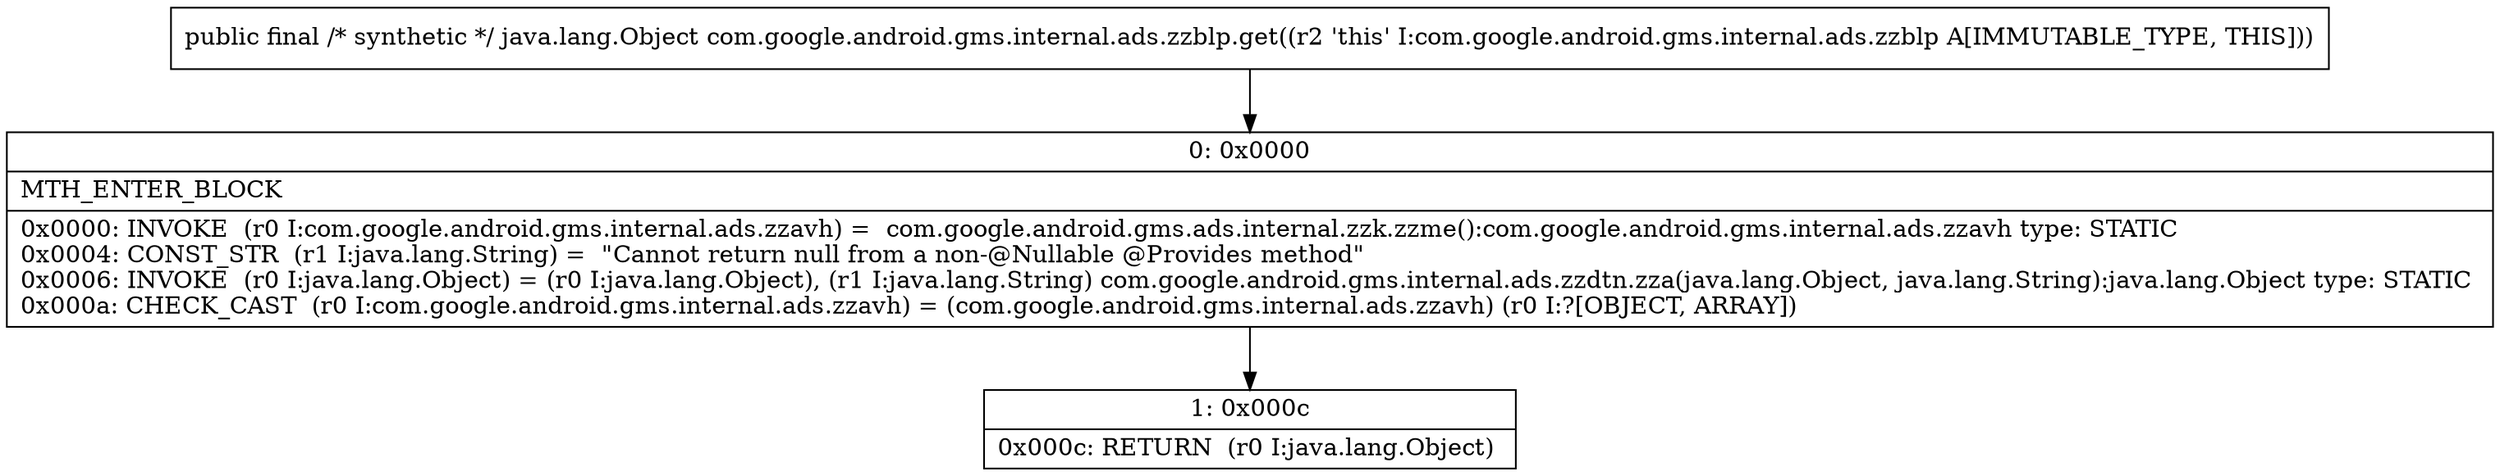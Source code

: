 digraph "CFG forcom.google.android.gms.internal.ads.zzblp.get()Ljava\/lang\/Object;" {
Node_0 [shape=record,label="{0\:\ 0x0000|MTH_ENTER_BLOCK\l|0x0000: INVOKE  (r0 I:com.google.android.gms.internal.ads.zzavh) =  com.google.android.gms.ads.internal.zzk.zzme():com.google.android.gms.internal.ads.zzavh type: STATIC \l0x0004: CONST_STR  (r1 I:java.lang.String) =  \"Cannot return null from a non\-@Nullable @Provides method\" \l0x0006: INVOKE  (r0 I:java.lang.Object) = (r0 I:java.lang.Object), (r1 I:java.lang.String) com.google.android.gms.internal.ads.zzdtn.zza(java.lang.Object, java.lang.String):java.lang.Object type: STATIC \l0x000a: CHECK_CAST  (r0 I:com.google.android.gms.internal.ads.zzavh) = (com.google.android.gms.internal.ads.zzavh) (r0 I:?[OBJECT, ARRAY]) \l}"];
Node_1 [shape=record,label="{1\:\ 0x000c|0x000c: RETURN  (r0 I:java.lang.Object) \l}"];
MethodNode[shape=record,label="{public final \/* synthetic *\/ java.lang.Object com.google.android.gms.internal.ads.zzblp.get((r2 'this' I:com.google.android.gms.internal.ads.zzblp A[IMMUTABLE_TYPE, THIS])) }"];
MethodNode -> Node_0;
Node_0 -> Node_1;
}

